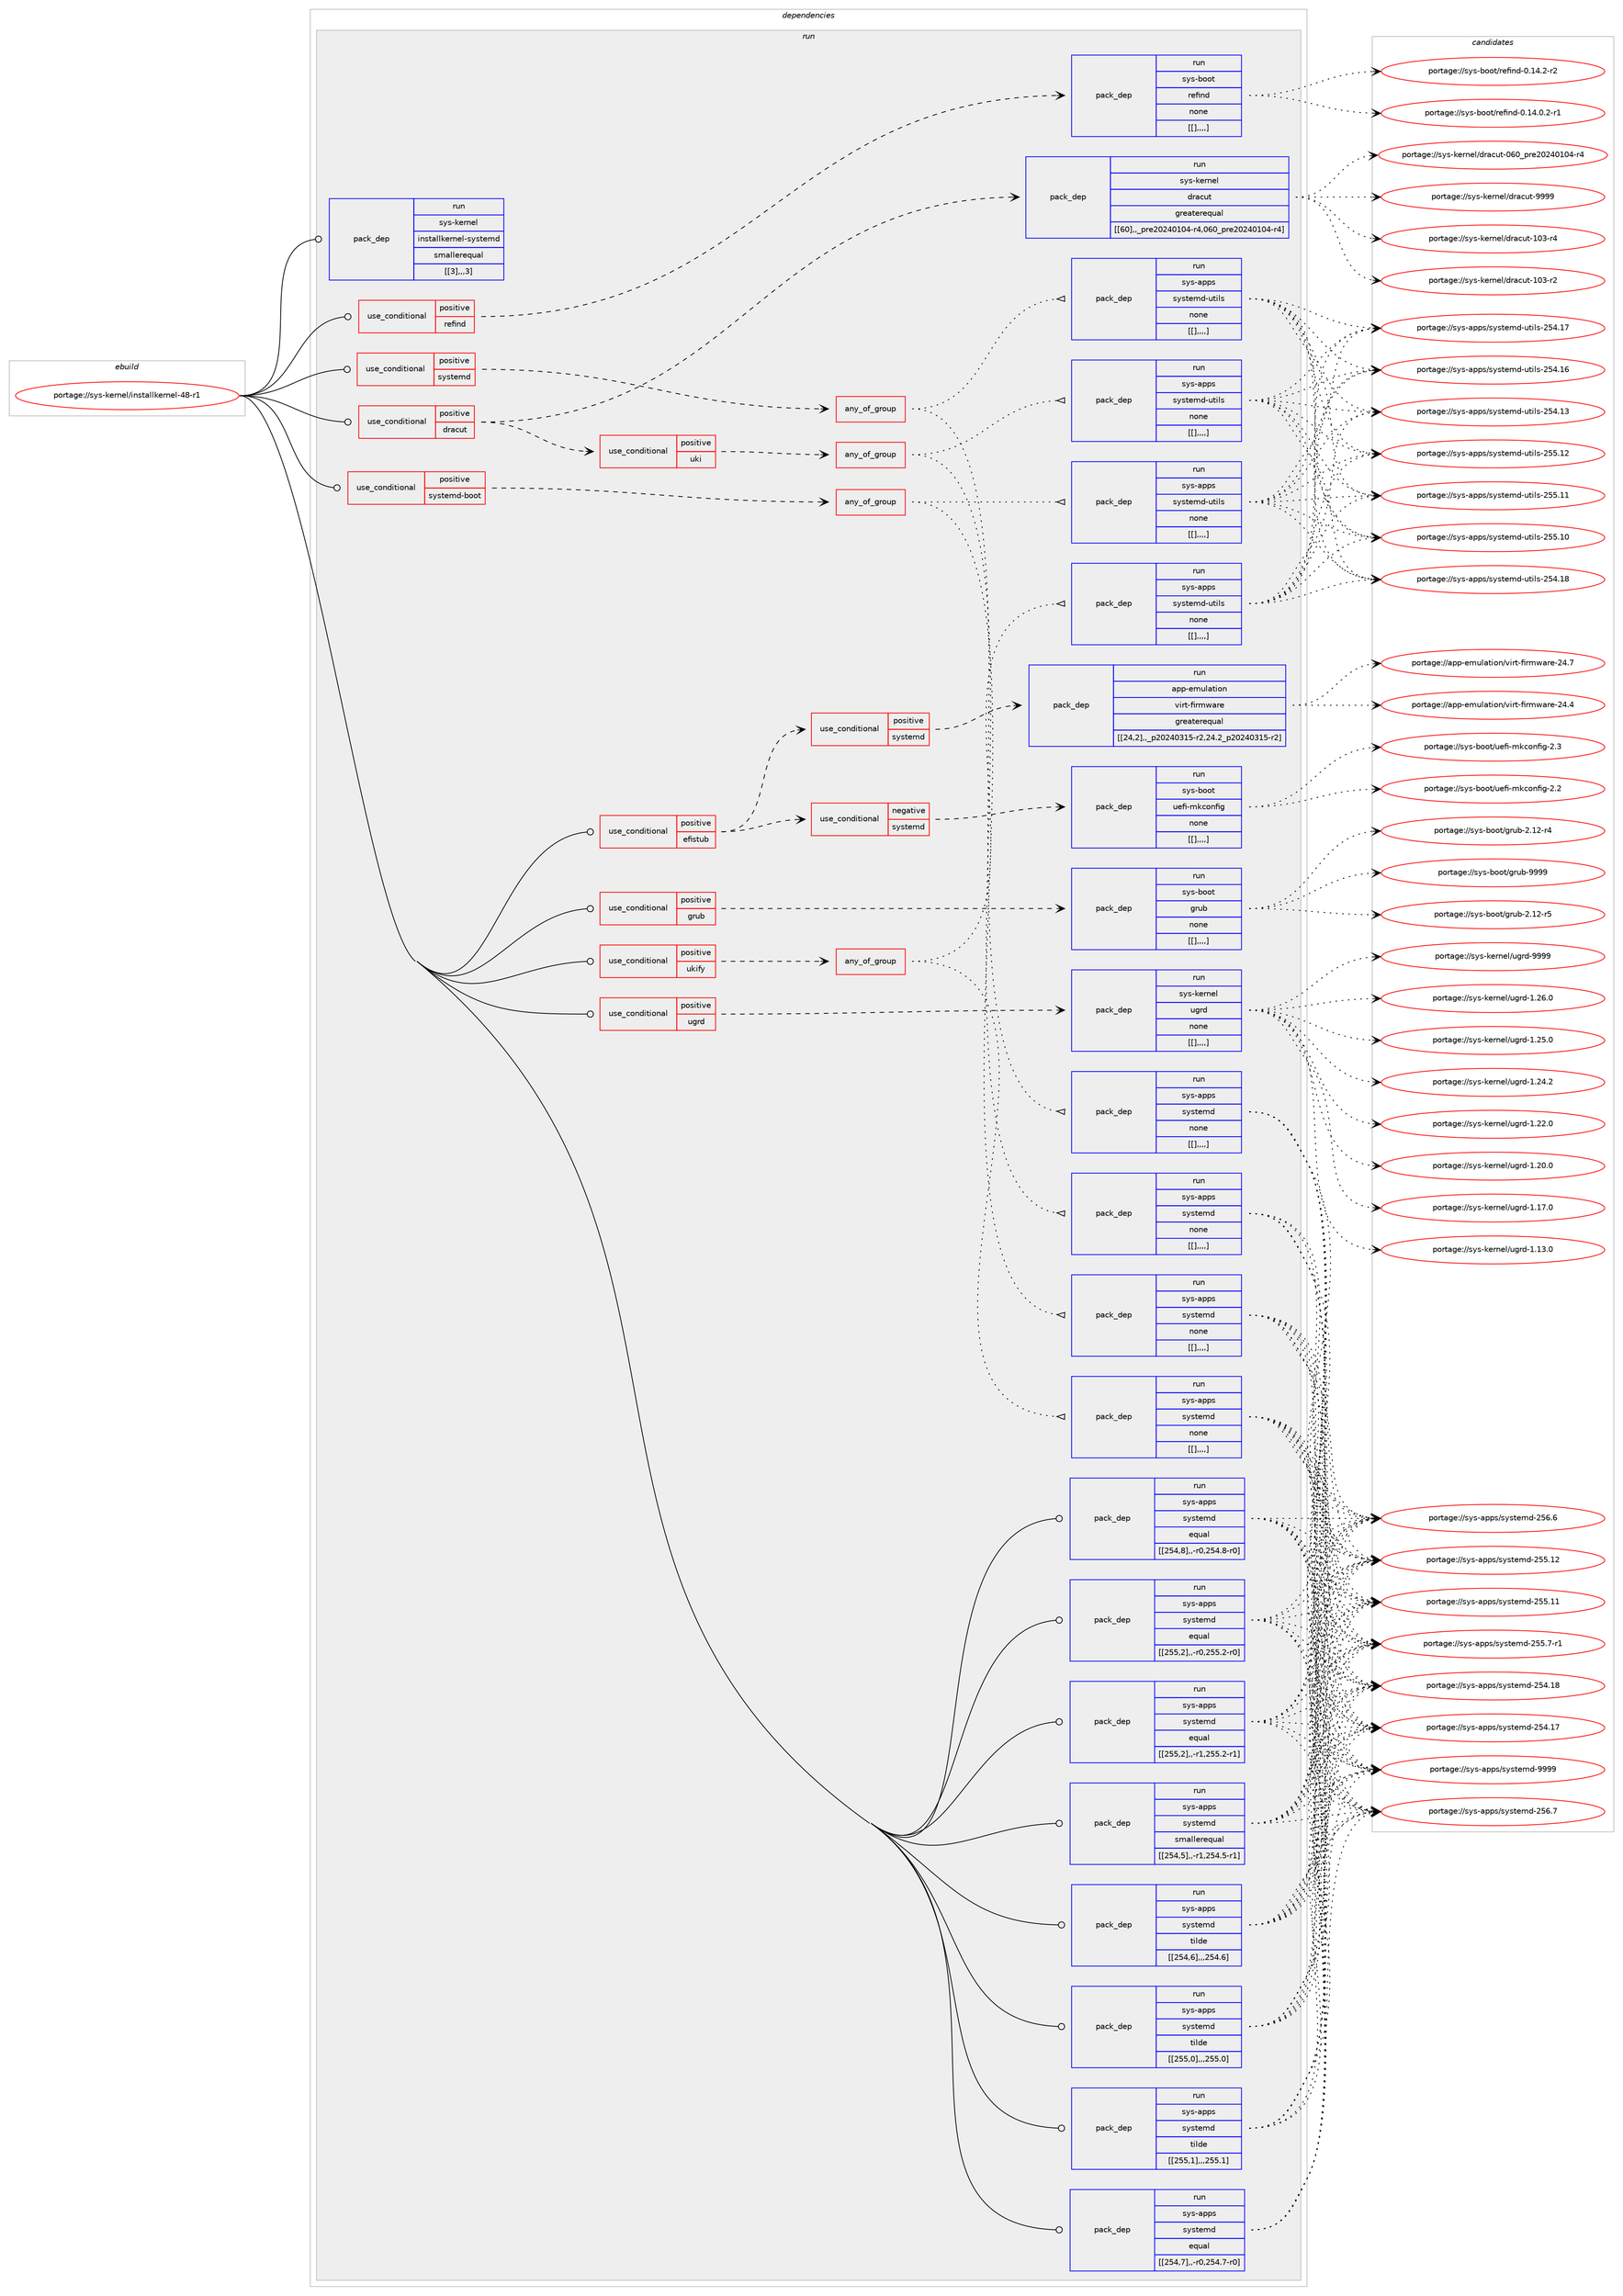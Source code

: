 digraph prolog {

# *************
# Graph options
# *************

newrank=true;
concentrate=true;
compound=true;
graph [rankdir=LR,fontname=Helvetica,fontsize=10,ranksep=1.5];#, ranksep=2.5, nodesep=0.2];
edge  [arrowhead=vee];
node  [fontname=Helvetica,fontsize=10];

# **********
# The ebuild
# **********

subgraph cluster_leftcol {
color=gray;
label=<<i>ebuild</i>>;
id [label="portage://sys-kernel/installkernel-48-r1", color=red, width=4, href="../sys-kernel/installkernel-48-r1.svg"];
}

# ****************
# The dependencies
# ****************

subgraph cluster_midcol {
color=gray;
label=<<i>dependencies</i>>;
subgraph cluster_compile {
fillcolor="#eeeeee";
style=filled;
label=<<i>compile</i>>;
}
subgraph cluster_compileandrun {
fillcolor="#eeeeee";
style=filled;
label=<<i>compile and run</i>>;
}
subgraph cluster_run {
fillcolor="#eeeeee";
style=filled;
label=<<i>run</i>>;
subgraph cond123867 {
dependency462927 [label=<<TABLE BORDER="0" CELLBORDER="1" CELLSPACING="0" CELLPADDING="4"><TR><TD ROWSPAN="3" CELLPADDING="10">use_conditional</TD></TR><TR><TD>positive</TD></TR><TR><TD>dracut</TD></TR></TABLE>>, shape=none, color=red];
subgraph pack335811 {
dependency462931 [label=<<TABLE BORDER="0" CELLBORDER="1" CELLSPACING="0" CELLPADDING="4" WIDTH="220"><TR><TD ROWSPAN="6" CELLPADDING="30">pack_dep</TD></TR><TR><TD WIDTH="110">run</TD></TR><TR><TD>sys-kernel</TD></TR><TR><TD>dracut</TD></TR><TR><TD>greaterequal</TD></TR><TR><TD>[[60],,_pre20240104-r4,060_pre20240104-r4]</TD></TR></TABLE>>, shape=none, color=blue];
}
dependency462927:e -> dependency462931:w [weight=20,style="dashed",arrowhead="vee"];
subgraph cond123869 {
dependency462944 [label=<<TABLE BORDER="0" CELLBORDER="1" CELLSPACING="0" CELLPADDING="4"><TR><TD ROWSPAN="3" CELLPADDING="10">use_conditional</TD></TR><TR><TD>positive</TD></TR><TR><TD>uki</TD></TR></TABLE>>, shape=none, color=red];
subgraph any3050 {
dependency463003 [label=<<TABLE BORDER="0" CELLBORDER="1" CELLSPACING="0" CELLPADDING="4"><TR><TD CELLPADDING="10">any_of_group</TD></TR></TABLE>>, shape=none, color=red];subgraph pack335873 {
dependency463056 [label=<<TABLE BORDER="0" CELLBORDER="1" CELLSPACING="0" CELLPADDING="4" WIDTH="220"><TR><TD ROWSPAN="6" CELLPADDING="30">pack_dep</TD></TR><TR><TD WIDTH="110">run</TD></TR><TR><TD>sys-apps</TD></TR><TR><TD>systemd</TD></TR><TR><TD>none</TD></TR><TR><TD>[[],,,,]</TD></TR></TABLE>>, shape=none, color=blue];
}
dependency463003:e -> dependency463056:w [weight=20,style="dotted",arrowhead="oinv"];
subgraph pack335932 {
dependency463104 [label=<<TABLE BORDER="0" CELLBORDER="1" CELLSPACING="0" CELLPADDING="4" WIDTH="220"><TR><TD ROWSPAN="6" CELLPADDING="30">pack_dep</TD></TR><TR><TD WIDTH="110">run</TD></TR><TR><TD>sys-apps</TD></TR><TR><TD>systemd-utils</TD></TR><TR><TD>none</TD></TR><TR><TD>[[],,,,]</TD></TR></TABLE>>, shape=none, color=blue];
}
dependency463003:e -> dependency463104:w [weight=20,style="dotted",arrowhead="oinv"];
}
dependency462944:e -> dependency463003:w [weight=20,style="dashed",arrowhead="vee"];
}
dependency462927:e -> dependency462944:w [weight=20,style="dashed",arrowhead="vee"];
}
id:e -> dependency462927:w [weight=20,style="solid",arrowhead="odot"];
subgraph cond123902 {
dependency463108 [label=<<TABLE BORDER="0" CELLBORDER="1" CELLSPACING="0" CELLPADDING="4"><TR><TD ROWSPAN="3" CELLPADDING="10">use_conditional</TD></TR><TR><TD>positive</TD></TR><TR><TD>efistub</TD></TR></TABLE>>, shape=none, color=red];
subgraph cond123903 {
dependency463109 [label=<<TABLE BORDER="0" CELLBORDER="1" CELLSPACING="0" CELLPADDING="4"><TR><TD ROWSPAN="3" CELLPADDING="10">use_conditional</TD></TR><TR><TD>positive</TD></TR><TR><TD>systemd</TD></TR></TABLE>>, shape=none, color=red];
subgraph pack335950 {
dependency463113 [label=<<TABLE BORDER="0" CELLBORDER="1" CELLSPACING="0" CELLPADDING="4" WIDTH="220"><TR><TD ROWSPAN="6" CELLPADDING="30">pack_dep</TD></TR><TR><TD WIDTH="110">run</TD></TR><TR><TD>app-emulation</TD></TR><TR><TD>virt-firmware</TD></TR><TR><TD>greaterequal</TD></TR><TR><TD>[[24,2],,_p20240315-r2,24.2_p20240315-r2]</TD></TR></TABLE>>, shape=none, color=blue];
}
dependency463109:e -> dependency463113:w [weight=20,style="dashed",arrowhead="vee"];
}
dependency463108:e -> dependency463109:w [weight=20,style="dashed",arrowhead="vee"];
subgraph cond123904 {
dependency463118 [label=<<TABLE BORDER="0" CELLBORDER="1" CELLSPACING="0" CELLPADDING="4"><TR><TD ROWSPAN="3" CELLPADDING="10">use_conditional</TD></TR><TR><TD>negative</TD></TR><TR><TD>systemd</TD></TR></TABLE>>, shape=none, color=red];
subgraph pack335983 {
dependency463197 [label=<<TABLE BORDER="0" CELLBORDER="1" CELLSPACING="0" CELLPADDING="4" WIDTH="220"><TR><TD ROWSPAN="6" CELLPADDING="30">pack_dep</TD></TR><TR><TD WIDTH="110">run</TD></TR><TR><TD>sys-boot</TD></TR><TR><TD>uefi-mkconfig</TD></TR><TR><TD>none</TD></TR><TR><TD>[[],,,,]</TD></TR></TABLE>>, shape=none, color=blue];
}
dependency463118:e -> dependency463197:w [weight=20,style="dashed",arrowhead="vee"];
}
dependency463108:e -> dependency463118:w [weight=20,style="dashed",arrowhead="vee"];
}
id:e -> dependency463108:w [weight=20,style="solid",arrowhead="odot"];
subgraph cond123915 {
dependency463200 [label=<<TABLE BORDER="0" CELLBORDER="1" CELLSPACING="0" CELLPADDING="4"><TR><TD ROWSPAN="3" CELLPADDING="10">use_conditional</TD></TR><TR><TD>positive</TD></TR><TR><TD>grub</TD></TR></TABLE>>, shape=none, color=red];
subgraph pack336030 {
dependency463221 [label=<<TABLE BORDER="0" CELLBORDER="1" CELLSPACING="0" CELLPADDING="4" WIDTH="220"><TR><TD ROWSPAN="6" CELLPADDING="30">pack_dep</TD></TR><TR><TD WIDTH="110">run</TD></TR><TR><TD>sys-boot</TD></TR><TR><TD>grub</TD></TR><TR><TD>none</TD></TR><TR><TD>[[],,,,]</TD></TR></TABLE>>, shape=none, color=blue];
}
dependency463200:e -> dependency463221:w [weight=20,style="dashed",arrowhead="vee"];
}
id:e -> dependency463200:w [weight=20,style="solid",arrowhead="odot"];
subgraph cond123923 {
dependency463231 [label=<<TABLE BORDER="0" CELLBORDER="1" CELLSPACING="0" CELLPADDING="4"><TR><TD ROWSPAN="3" CELLPADDING="10">use_conditional</TD></TR><TR><TD>positive</TD></TR><TR><TD>refind</TD></TR></TABLE>>, shape=none, color=red];
subgraph pack336047 {
dependency463241 [label=<<TABLE BORDER="0" CELLBORDER="1" CELLSPACING="0" CELLPADDING="4" WIDTH="220"><TR><TD ROWSPAN="6" CELLPADDING="30">pack_dep</TD></TR><TR><TD WIDTH="110">run</TD></TR><TR><TD>sys-boot</TD></TR><TR><TD>refind</TD></TR><TR><TD>none</TD></TR><TR><TD>[[],,,,]</TD></TR></TABLE>>, shape=none, color=blue];
}
dependency463231:e -> dependency463241:w [weight=20,style="dashed",arrowhead="vee"];
}
id:e -> dependency463231:w [weight=20,style="solid",arrowhead="odot"];
subgraph cond123929 {
dependency463245 [label=<<TABLE BORDER="0" CELLBORDER="1" CELLSPACING="0" CELLPADDING="4"><TR><TD ROWSPAN="3" CELLPADDING="10">use_conditional</TD></TR><TR><TD>positive</TD></TR><TR><TD>systemd</TD></TR></TABLE>>, shape=none, color=red];
subgraph any3052 {
dependency463255 [label=<<TABLE BORDER="0" CELLBORDER="1" CELLSPACING="0" CELLPADDING="4"><TR><TD CELLPADDING="10">any_of_group</TD></TR></TABLE>>, shape=none, color=red];subgraph pack336069 {
dependency463264 [label=<<TABLE BORDER="0" CELLBORDER="1" CELLSPACING="0" CELLPADDING="4" WIDTH="220"><TR><TD ROWSPAN="6" CELLPADDING="30">pack_dep</TD></TR><TR><TD WIDTH="110">run</TD></TR><TR><TD>sys-apps</TD></TR><TR><TD>systemd</TD></TR><TR><TD>none</TD></TR><TR><TD>[[],,,,]</TD></TR></TABLE>>, shape=none, color=blue];
}
dependency463255:e -> dependency463264:w [weight=20,style="dotted",arrowhead="oinv"];
subgraph pack336084 {
dependency463307 [label=<<TABLE BORDER="0" CELLBORDER="1" CELLSPACING="0" CELLPADDING="4" WIDTH="220"><TR><TD ROWSPAN="6" CELLPADDING="30">pack_dep</TD></TR><TR><TD WIDTH="110">run</TD></TR><TR><TD>sys-apps</TD></TR><TR><TD>systemd-utils</TD></TR><TR><TD>none</TD></TR><TR><TD>[[],,,,]</TD></TR></TABLE>>, shape=none, color=blue];
}
dependency463255:e -> dependency463307:w [weight=20,style="dotted",arrowhead="oinv"];
}
dependency463245:e -> dependency463255:w [weight=20,style="dashed",arrowhead="vee"];
}
id:e -> dependency463245:w [weight=20,style="solid",arrowhead="odot"];
subgraph cond123939 {
dependency463342 [label=<<TABLE BORDER="0" CELLBORDER="1" CELLSPACING="0" CELLPADDING="4"><TR><TD ROWSPAN="3" CELLPADDING="10">use_conditional</TD></TR><TR><TD>positive</TD></TR><TR><TD>systemd-boot</TD></TR></TABLE>>, shape=none, color=red];
subgraph any3053 {
dependency463392 [label=<<TABLE BORDER="0" CELLBORDER="1" CELLSPACING="0" CELLPADDING="4"><TR><TD CELLPADDING="10">any_of_group</TD></TR></TABLE>>, shape=none, color=red];subgraph pack336188 {
dependency463406 [label=<<TABLE BORDER="0" CELLBORDER="1" CELLSPACING="0" CELLPADDING="4" WIDTH="220"><TR><TD ROWSPAN="6" CELLPADDING="30">pack_dep</TD></TR><TR><TD WIDTH="110">run</TD></TR><TR><TD>sys-apps</TD></TR><TR><TD>systemd</TD></TR><TR><TD>none</TD></TR><TR><TD>[[],,,,]</TD></TR></TABLE>>, shape=none, color=blue];
}
dependency463392:e -> dependency463406:w [weight=20,style="dotted",arrowhead="oinv"];
subgraph pack336196 {
dependency463425 [label=<<TABLE BORDER="0" CELLBORDER="1" CELLSPACING="0" CELLPADDING="4" WIDTH="220"><TR><TD ROWSPAN="6" CELLPADDING="30">pack_dep</TD></TR><TR><TD WIDTH="110">run</TD></TR><TR><TD>sys-apps</TD></TR><TR><TD>systemd-utils</TD></TR><TR><TD>none</TD></TR><TR><TD>[[],,,,]</TD></TR></TABLE>>, shape=none, color=blue];
}
dependency463392:e -> dependency463425:w [weight=20,style="dotted",arrowhead="oinv"];
}
dependency463342:e -> dependency463392:w [weight=20,style="dashed",arrowhead="vee"];
}
id:e -> dependency463342:w [weight=20,style="solid",arrowhead="odot"];
subgraph cond123947 {
dependency463431 [label=<<TABLE BORDER="0" CELLBORDER="1" CELLSPACING="0" CELLPADDING="4"><TR><TD ROWSPAN="3" CELLPADDING="10">use_conditional</TD></TR><TR><TD>positive</TD></TR><TR><TD>ugrd</TD></TR></TABLE>>, shape=none, color=red];
subgraph pack336217 {
dependency463436 [label=<<TABLE BORDER="0" CELLBORDER="1" CELLSPACING="0" CELLPADDING="4" WIDTH="220"><TR><TD ROWSPAN="6" CELLPADDING="30">pack_dep</TD></TR><TR><TD WIDTH="110">run</TD></TR><TR><TD>sys-kernel</TD></TR><TR><TD>ugrd</TD></TR><TR><TD>none</TD></TR><TR><TD>[[],,,,]</TD></TR></TABLE>>, shape=none, color=blue];
}
dependency463431:e -> dependency463436:w [weight=20,style="dashed",arrowhead="vee"];
}
id:e -> dependency463431:w [weight=20,style="solid",arrowhead="odot"];
subgraph cond123949 {
dependency463443 [label=<<TABLE BORDER="0" CELLBORDER="1" CELLSPACING="0" CELLPADDING="4"><TR><TD ROWSPAN="3" CELLPADDING="10">use_conditional</TD></TR><TR><TD>positive</TD></TR><TR><TD>ukify</TD></TR></TABLE>>, shape=none, color=red];
subgraph any3054 {
dependency463448 [label=<<TABLE BORDER="0" CELLBORDER="1" CELLSPACING="0" CELLPADDING="4"><TR><TD CELLPADDING="10">any_of_group</TD></TR></TABLE>>, shape=none, color=red];subgraph pack336231 {
dependency463457 [label=<<TABLE BORDER="0" CELLBORDER="1" CELLSPACING="0" CELLPADDING="4" WIDTH="220"><TR><TD ROWSPAN="6" CELLPADDING="30">pack_dep</TD></TR><TR><TD WIDTH="110">run</TD></TR><TR><TD>sys-apps</TD></TR><TR><TD>systemd</TD></TR><TR><TD>none</TD></TR><TR><TD>[[],,,,]</TD></TR></TABLE>>, shape=none, color=blue];
}
dependency463448:e -> dependency463457:w [weight=20,style="dotted",arrowhead="oinv"];
subgraph pack336239 {
dependency463459 [label=<<TABLE BORDER="0" CELLBORDER="1" CELLSPACING="0" CELLPADDING="4" WIDTH="220"><TR><TD ROWSPAN="6" CELLPADDING="30">pack_dep</TD></TR><TR><TD WIDTH="110">run</TD></TR><TR><TD>sys-apps</TD></TR><TR><TD>systemd-utils</TD></TR><TR><TD>none</TD></TR><TR><TD>[[],,,,]</TD></TR></TABLE>>, shape=none, color=blue];
}
dependency463448:e -> dependency463459:w [weight=20,style="dotted",arrowhead="oinv"];
}
dependency463443:e -> dependency463448:w [weight=20,style="dashed",arrowhead="vee"];
}
id:e -> dependency463443:w [weight=20,style="solid",arrowhead="odot"];
subgraph pack336242 {
dependency463470 [label=<<TABLE BORDER="0" CELLBORDER="1" CELLSPACING="0" CELLPADDING="4" WIDTH="220"><TR><TD ROWSPAN="6" CELLPADDING="30">pack_dep</TD></TR><TR><TD WIDTH="110">run</TD></TR><TR><TD>sys-apps</TD></TR><TR><TD>systemd</TD></TR><TR><TD>equal</TD></TR><TR><TD>[[254,7],,-r0,254.7-r0]</TD></TR></TABLE>>, shape=none, color=blue];
}
id:e -> dependency463470:w [weight=20,style="solid",arrowhead="odot"];
subgraph pack336250 {
dependency463477 [label=<<TABLE BORDER="0" CELLBORDER="1" CELLSPACING="0" CELLPADDING="4" WIDTH="220"><TR><TD ROWSPAN="6" CELLPADDING="30">pack_dep</TD></TR><TR><TD WIDTH="110">run</TD></TR><TR><TD>sys-apps</TD></TR><TR><TD>systemd</TD></TR><TR><TD>equal</TD></TR><TR><TD>[[254,8],,-r0,254.8-r0]</TD></TR></TABLE>>, shape=none, color=blue];
}
id:e -> dependency463477:w [weight=20,style="solid",arrowhead="odot"];
subgraph pack336259 {
dependency463487 [label=<<TABLE BORDER="0" CELLBORDER="1" CELLSPACING="0" CELLPADDING="4" WIDTH="220"><TR><TD ROWSPAN="6" CELLPADDING="30">pack_dep</TD></TR><TR><TD WIDTH="110">run</TD></TR><TR><TD>sys-apps</TD></TR><TR><TD>systemd</TD></TR><TR><TD>equal</TD></TR><TR><TD>[[255,2],,-r0,255.2-r0]</TD></TR></TABLE>>, shape=none, color=blue];
}
id:e -> dependency463487:w [weight=20,style="solid",arrowhead="odot"];
subgraph pack336271 {
dependency463500 [label=<<TABLE BORDER="0" CELLBORDER="1" CELLSPACING="0" CELLPADDING="4" WIDTH="220"><TR><TD ROWSPAN="6" CELLPADDING="30">pack_dep</TD></TR><TR><TD WIDTH="110">run</TD></TR><TR><TD>sys-apps</TD></TR><TR><TD>systemd</TD></TR><TR><TD>equal</TD></TR><TR><TD>[[255,2],,-r1,255.2-r1]</TD></TR></TABLE>>, shape=none, color=blue];
}
id:e -> dependency463500:w [weight=20,style="solid",arrowhead="odot"];
subgraph pack336278 {
dependency463510 [label=<<TABLE BORDER="0" CELLBORDER="1" CELLSPACING="0" CELLPADDING="4" WIDTH="220"><TR><TD ROWSPAN="6" CELLPADDING="30">pack_dep</TD></TR><TR><TD WIDTH="110">run</TD></TR><TR><TD>sys-apps</TD></TR><TR><TD>systemd</TD></TR><TR><TD>smallerequal</TD></TR><TR><TD>[[254,5],,-r1,254.5-r1]</TD></TR></TABLE>>, shape=none, color=blue];
}
id:e -> dependency463510:w [weight=20,style="solid",arrowhead="odot"];
subgraph pack336290 {
dependency463521 [label=<<TABLE BORDER="0" CELLBORDER="1" CELLSPACING="0" CELLPADDING="4" WIDTH="220"><TR><TD ROWSPAN="6" CELLPADDING="30">pack_dep</TD></TR><TR><TD WIDTH="110">run</TD></TR><TR><TD>sys-apps</TD></TR><TR><TD>systemd</TD></TR><TR><TD>tilde</TD></TR><TR><TD>[[254,6],,,254.6]</TD></TR></TABLE>>, shape=none, color=blue];
}
id:e -> dependency463521:w [weight=20,style="solid",arrowhead="odot"];
subgraph pack336313 {
dependency463542 [label=<<TABLE BORDER="0" CELLBORDER="1" CELLSPACING="0" CELLPADDING="4" WIDTH="220"><TR><TD ROWSPAN="6" CELLPADDING="30">pack_dep</TD></TR><TR><TD WIDTH="110">run</TD></TR><TR><TD>sys-apps</TD></TR><TR><TD>systemd</TD></TR><TR><TD>tilde</TD></TR><TR><TD>[[255,0],,,255.0]</TD></TR></TABLE>>, shape=none, color=blue];
}
id:e -> dependency463542:w [weight=20,style="solid",arrowhead="odot"];
subgraph pack336320 {
dependency463549 [label=<<TABLE BORDER="0" CELLBORDER="1" CELLSPACING="0" CELLPADDING="4" WIDTH="220"><TR><TD ROWSPAN="6" CELLPADDING="30">pack_dep</TD></TR><TR><TD WIDTH="110">run</TD></TR><TR><TD>sys-apps</TD></TR><TR><TD>systemd</TD></TR><TR><TD>tilde</TD></TR><TR><TD>[[255,1],,,255.1]</TD></TR></TABLE>>, shape=none, color=blue];
}
id:e -> dependency463549:w [weight=20,style="solid",arrowhead="odot"];
subgraph pack336325 {
dependency463554 [label=<<TABLE BORDER="0" CELLBORDER="1" CELLSPACING="0" CELLPADDING="4" WIDTH="220"><TR><TD ROWSPAN="6" CELLPADDING="30">pack_dep</TD></TR><TR><TD WIDTH="110">run</TD></TR><TR><TD>sys-kernel</TD></TR><TR><TD>installkernel-systemd</TD></TR><TR><TD>smallerequal</TD></TR><TR><TD>[[3],,,3]</TD></TR></TABLE>>, shape=none, color=blue];
}
id:e -> dependency463554:w [weight=20,style="solid",arrowhead="odot"];
}
}

# **************
# The candidates
# **************

subgraph cluster_choices {
rank=same;
color=gray;
label=<<i>candidates</i>>;

subgraph choice336036 {
color=black;
nodesep=1;
choice115121115451071011141101011084710011497991171164557575757 [label="portage://sys-kernel/dracut-9999", color=red, width=4,href="../sys-kernel/dracut-9999.svg"];
choice11512111545107101114110101108471001149799117116454948514511452 [label="portage://sys-kernel/dracut-103-r4", color=red, width=4,href="../sys-kernel/dracut-103-r4.svg"];
choice11512111545107101114110101108471001149799117116454948514511450 [label="portage://sys-kernel/dracut-103-r2", color=red, width=4,href="../sys-kernel/dracut-103-r2.svg"];
choice11512111545107101114110101108471001149799117116454854489511211410150485052484948524511452 [label="portage://sys-kernel/dracut-060_pre20240104-r4", color=red, width=4,href="../sys-kernel/dracut-060_pre20240104-r4.svg"];
dependency462931:e -> choice115121115451071011141101011084710011497991171164557575757:w [style=dotted,weight="100"];
dependency462931:e -> choice11512111545107101114110101108471001149799117116454948514511452:w [style=dotted,weight="100"];
dependency462931:e -> choice11512111545107101114110101108471001149799117116454948514511450:w [style=dotted,weight="100"];
dependency462931:e -> choice11512111545107101114110101108471001149799117116454854489511211410150485052484948524511452:w [style=dotted,weight="100"];
}
subgraph choice336046 {
color=black;
nodesep=1;
choice1151211154597112112115471151211151161011091004557575757 [label="portage://sys-apps/systemd-9999", color=red, width=4,href="../sys-apps/systemd-9999.svg"];
choice115121115459711211211547115121115116101109100455053544655 [label="portage://sys-apps/systemd-256.7", color=red, width=4,href="../sys-apps/systemd-256.7.svg"];
choice115121115459711211211547115121115116101109100455053544654 [label="portage://sys-apps/systemd-256.6", color=red, width=4,href="../sys-apps/systemd-256.6.svg"];
choice11512111545971121121154711512111511610110910045505353464950 [label="portage://sys-apps/systemd-255.12", color=red, width=4,href="../sys-apps/systemd-255.12.svg"];
choice11512111545971121121154711512111511610110910045505353464949 [label="portage://sys-apps/systemd-255.11", color=red, width=4,href="../sys-apps/systemd-255.11.svg"];
choice1151211154597112112115471151211151161011091004550535346554511449 [label="portage://sys-apps/systemd-255.7-r1", color=red, width=4,href="../sys-apps/systemd-255.7-r1.svg"];
choice11512111545971121121154711512111511610110910045505352464956 [label="portage://sys-apps/systemd-254.18", color=red, width=4,href="../sys-apps/systemd-254.18.svg"];
choice11512111545971121121154711512111511610110910045505352464955 [label="portage://sys-apps/systemd-254.17", color=red, width=4,href="../sys-apps/systemd-254.17.svg"];
dependency463056:e -> choice1151211154597112112115471151211151161011091004557575757:w [style=dotted,weight="100"];
dependency463056:e -> choice115121115459711211211547115121115116101109100455053544655:w [style=dotted,weight="100"];
dependency463056:e -> choice115121115459711211211547115121115116101109100455053544654:w [style=dotted,weight="100"];
dependency463056:e -> choice11512111545971121121154711512111511610110910045505353464950:w [style=dotted,weight="100"];
dependency463056:e -> choice11512111545971121121154711512111511610110910045505353464949:w [style=dotted,weight="100"];
dependency463056:e -> choice1151211154597112112115471151211151161011091004550535346554511449:w [style=dotted,weight="100"];
dependency463056:e -> choice11512111545971121121154711512111511610110910045505352464956:w [style=dotted,weight="100"];
dependency463056:e -> choice11512111545971121121154711512111511610110910045505352464955:w [style=dotted,weight="100"];
}
subgraph choice336063 {
color=black;
nodesep=1;
choice1151211154597112112115471151211151161011091004511711610510811545505353464950 [label="portage://sys-apps/systemd-utils-255.12", color=red, width=4,href="../sys-apps/systemd-utils-255.12.svg"];
choice1151211154597112112115471151211151161011091004511711610510811545505353464949 [label="portage://sys-apps/systemd-utils-255.11", color=red, width=4,href="../sys-apps/systemd-utils-255.11.svg"];
choice1151211154597112112115471151211151161011091004511711610510811545505353464948 [label="portage://sys-apps/systemd-utils-255.10", color=red, width=4,href="../sys-apps/systemd-utils-255.10.svg"];
choice1151211154597112112115471151211151161011091004511711610510811545505352464956 [label="portage://sys-apps/systemd-utils-254.18", color=red, width=4,href="../sys-apps/systemd-utils-254.18.svg"];
choice1151211154597112112115471151211151161011091004511711610510811545505352464955 [label="portage://sys-apps/systemd-utils-254.17", color=red, width=4,href="../sys-apps/systemd-utils-254.17.svg"];
choice1151211154597112112115471151211151161011091004511711610510811545505352464954 [label="portage://sys-apps/systemd-utils-254.16", color=red, width=4,href="../sys-apps/systemd-utils-254.16.svg"];
choice1151211154597112112115471151211151161011091004511711610510811545505352464951 [label="portage://sys-apps/systemd-utils-254.13", color=red, width=4,href="../sys-apps/systemd-utils-254.13.svg"];
dependency463104:e -> choice1151211154597112112115471151211151161011091004511711610510811545505353464950:w [style=dotted,weight="100"];
dependency463104:e -> choice1151211154597112112115471151211151161011091004511711610510811545505353464949:w [style=dotted,weight="100"];
dependency463104:e -> choice1151211154597112112115471151211151161011091004511711610510811545505353464948:w [style=dotted,weight="100"];
dependency463104:e -> choice1151211154597112112115471151211151161011091004511711610510811545505352464956:w [style=dotted,weight="100"];
dependency463104:e -> choice1151211154597112112115471151211151161011091004511711610510811545505352464955:w [style=dotted,weight="100"];
dependency463104:e -> choice1151211154597112112115471151211151161011091004511711610510811545505352464954:w [style=dotted,weight="100"];
dependency463104:e -> choice1151211154597112112115471151211151161011091004511711610510811545505352464951:w [style=dotted,weight="100"];
}
subgraph choice336079 {
color=black;
nodesep=1;
choice9711211245101109117108971161051111104711810511411645102105114109119971141014550524655 [label="portage://app-emulation/virt-firmware-24.7", color=red, width=4,href="../app-emulation/virt-firmware-24.7.svg"];
choice9711211245101109117108971161051111104711810511411645102105114109119971141014550524652 [label="portage://app-emulation/virt-firmware-24.4", color=red, width=4,href="../app-emulation/virt-firmware-24.4.svg"];
dependency463113:e -> choice9711211245101109117108971161051111104711810511411645102105114109119971141014550524655:w [style=dotted,weight="100"];
dependency463113:e -> choice9711211245101109117108971161051111104711810511411645102105114109119971141014550524652:w [style=dotted,weight="100"];
}
subgraph choice336091 {
color=black;
nodesep=1;
choice115121115459811111111647117101102105451091079911111010210510345504651 [label="portage://sys-boot/uefi-mkconfig-2.3", color=red, width=4,href="../sys-boot/uefi-mkconfig-2.3.svg"];
choice115121115459811111111647117101102105451091079911111010210510345504650 [label="portage://sys-boot/uefi-mkconfig-2.2", color=red, width=4,href="../sys-boot/uefi-mkconfig-2.2.svg"];
dependency463197:e -> choice115121115459811111111647117101102105451091079911111010210510345504651:w [style=dotted,weight="100"];
dependency463197:e -> choice115121115459811111111647117101102105451091079911111010210510345504650:w [style=dotted,weight="100"];
}
subgraph choice336095 {
color=black;
nodesep=1;
choice115121115459811111111647103114117984557575757 [label="portage://sys-boot/grub-9999", color=red, width=4,href="../sys-boot/grub-9999.svg"];
choice1151211154598111111116471031141179845504649504511453 [label="portage://sys-boot/grub-2.12-r5", color=red, width=4,href="../sys-boot/grub-2.12-r5.svg"];
choice1151211154598111111116471031141179845504649504511452 [label="portage://sys-boot/grub-2.12-r4", color=red, width=4,href="../sys-boot/grub-2.12-r4.svg"];
dependency463221:e -> choice115121115459811111111647103114117984557575757:w [style=dotted,weight="100"];
dependency463221:e -> choice1151211154598111111116471031141179845504649504511453:w [style=dotted,weight="100"];
dependency463221:e -> choice1151211154598111111116471031141179845504649504511452:w [style=dotted,weight="100"];
}
subgraph choice336130 {
color=black;
nodesep=1;
choice115121115459811111111647114101102105110100454846495246504511450 [label="portage://sys-boot/refind-0.14.2-r2", color=red, width=4,href="../sys-boot/refind-0.14.2-r2.svg"];
choice1151211154598111111116471141011021051101004548464952464846504511449 [label="portage://sys-boot/refind-0.14.0.2-r1", color=red, width=4,href="../sys-boot/refind-0.14.0.2-r1.svg"];
dependency463241:e -> choice115121115459811111111647114101102105110100454846495246504511450:w [style=dotted,weight="100"];
dependency463241:e -> choice1151211154598111111116471141011021051101004548464952464846504511449:w [style=dotted,weight="100"];
}
subgraph choice336140 {
color=black;
nodesep=1;
choice1151211154597112112115471151211151161011091004557575757 [label="portage://sys-apps/systemd-9999", color=red, width=4,href="../sys-apps/systemd-9999.svg"];
choice115121115459711211211547115121115116101109100455053544655 [label="portage://sys-apps/systemd-256.7", color=red, width=4,href="../sys-apps/systemd-256.7.svg"];
choice115121115459711211211547115121115116101109100455053544654 [label="portage://sys-apps/systemd-256.6", color=red, width=4,href="../sys-apps/systemd-256.6.svg"];
choice11512111545971121121154711512111511610110910045505353464950 [label="portage://sys-apps/systemd-255.12", color=red, width=4,href="../sys-apps/systemd-255.12.svg"];
choice11512111545971121121154711512111511610110910045505353464949 [label="portage://sys-apps/systemd-255.11", color=red, width=4,href="../sys-apps/systemd-255.11.svg"];
choice1151211154597112112115471151211151161011091004550535346554511449 [label="portage://sys-apps/systemd-255.7-r1", color=red, width=4,href="../sys-apps/systemd-255.7-r1.svg"];
choice11512111545971121121154711512111511610110910045505352464956 [label="portage://sys-apps/systemd-254.18", color=red, width=4,href="../sys-apps/systemd-254.18.svg"];
choice11512111545971121121154711512111511610110910045505352464955 [label="portage://sys-apps/systemd-254.17", color=red, width=4,href="../sys-apps/systemd-254.17.svg"];
dependency463264:e -> choice1151211154597112112115471151211151161011091004557575757:w [style=dotted,weight="100"];
dependency463264:e -> choice115121115459711211211547115121115116101109100455053544655:w [style=dotted,weight="100"];
dependency463264:e -> choice115121115459711211211547115121115116101109100455053544654:w [style=dotted,weight="100"];
dependency463264:e -> choice11512111545971121121154711512111511610110910045505353464950:w [style=dotted,weight="100"];
dependency463264:e -> choice11512111545971121121154711512111511610110910045505353464949:w [style=dotted,weight="100"];
dependency463264:e -> choice1151211154597112112115471151211151161011091004550535346554511449:w [style=dotted,weight="100"];
dependency463264:e -> choice11512111545971121121154711512111511610110910045505352464956:w [style=dotted,weight="100"];
dependency463264:e -> choice11512111545971121121154711512111511610110910045505352464955:w [style=dotted,weight="100"];
}
subgraph choice336165 {
color=black;
nodesep=1;
choice1151211154597112112115471151211151161011091004511711610510811545505353464950 [label="portage://sys-apps/systemd-utils-255.12", color=red, width=4,href="../sys-apps/systemd-utils-255.12.svg"];
choice1151211154597112112115471151211151161011091004511711610510811545505353464949 [label="portage://sys-apps/systemd-utils-255.11", color=red, width=4,href="../sys-apps/systemd-utils-255.11.svg"];
choice1151211154597112112115471151211151161011091004511711610510811545505353464948 [label="portage://sys-apps/systemd-utils-255.10", color=red, width=4,href="../sys-apps/systemd-utils-255.10.svg"];
choice1151211154597112112115471151211151161011091004511711610510811545505352464956 [label="portage://sys-apps/systemd-utils-254.18", color=red, width=4,href="../sys-apps/systemd-utils-254.18.svg"];
choice1151211154597112112115471151211151161011091004511711610510811545505352464955 [label="portage://sys-apps/systemd-utils-254.17", color=red, width=4,href="../sys-apps/systemd-utils-254.17.svg"];
choice1151211154597112112115471151211151161011091004511711610510811545505352464954 [label="portage://sys-apps/systemd-utils-254.16", color=red, width=4,href="../sys-apps/systemd-utils-254.16.svg"];
choice1151211154597112112115471151211151161011091004511711610510811545505352464951 [label="portage://sys-apps/systemd-utils-254.13", color=red, width=4,href="../sys-apps/systemd-utils-254.13.svg"];
dependency463307:e -> choice1151211154597112112115471151211151161011091004511711610510811545505353464950:w [style=dotted,weight="100"];
dependency463307:e -> choice1151211154597112112115471151211151161011091004511711610510811545505353464949:w [style=dotted,weight="100"];
dependency463307:e -> choice1151211154597112112115471151211151161011091004511711610510811545505353464948:w [style=dotted,weight="100"];
dependency463307:e -> choice1151211154597112112115471151211151161011091004511711610510811545505352464956:w [style=dotted,weight="100"];
dependency463307:e -> choice1151211154597112112115471151211151161011091004511711610510811545505352464955:w [style=dotted,weight="100"];
dependency463307:e -> choice1151211154597112112115471151211151161011091004511711610510811545505352464954:w [style=dotted,weight="100"];
dependency463307:e -> choice1151211154597112112115471151211151161011091004511711610510811545505352464951:w [style=dotted,weight="100"];
}
subgraph choice336176 {
color=black;
nodesep=1;
choice1151211154597112112115471151211151161011091004557575757 [label="portage://sys-apps/systemd-9999", color=red, width=4,href="../sys-apps/systemd-9999.svg"];
choice115121115459711211211547115121115116101109100455053544655 [label="portage://sys-apps/systemd-256.7", color=red, width=4,href="../sys-apps/systemd-256.7.svg"];
choice115121115459711211211547115121115116101109100455053544654 [label="portage://sys-apps/systemd-256.6", color=red, width=4,href="../sys-apps/systemd-256.6.svg"];
choice11512111545971121121154711512111511610110910045505353464950 [label="portage://sys-apps/systemd-255.12", color=red, width=4,href="../sys-apps/systemd-255.12.svg"];
choice11512111545971121121154711512111511610110910045505353464949 [label="portage://sys-apps/systemd-255.11", color=red, width=4,href="../sys-apps/systemd-255.11.svg"];
choice1151211154597112112115471151211151161011091004550535346554511449 [label="portage://sys-apps/systemd-255.7-r1", color=red, width=4,href="../sys-apps/systemd-255.7-r1.svg"];
choice11512111545971121121154711512111511610110910045505352464956 [label="portage://sys-apps/systemd-254.18", color=red, width=4,href="../sys-apps/systemd-254.18.svg"];
choice11512111545971121121154711512111511610110910045505352464955 [label="portage://sys-apps/systemd-254.17", color=red, width=4,href="../sys-apps/systemd-254.17.svg"];
dependency463406:e -> choice1151211154597112112115471151211151161011091004557575757:w [style=dotted,weight="100"];
dependency463406:e -> choice115121115459711211211547115121115116101109100455053544655:w [style=dotted,weight="100"];
dependency463406:e -> choice115121115459711211211547115121115116101109100455053544654:w [style=dotted,weight="100"];
dependency463406:e -> choice11512111545971121121154711512111511610110910045505353464950:w [style=dotted,weight="100"];
dependency463406:e -> choice11512111545971121121154711512111511610110910045505353464949:w [style=dotted,weight="100"];
dependency463406:e -> choice1151211154597112112115471151211151161011091004550535346554511449:w [style=dotted,weight="100"];
dependency463406:e -> choice11512111545971121121154711512111511610110910045505352464956:w [style=dotted,weight="100"];
dependency463406:e -> choice11512111545971121121154711512111511610110910045505352464955:w [style=dotted,weight="100"];
}
subgraph choice336200 {
color=black;
nodesep=1;
choice1151211154597112112115471151211151161011091004511711610510811545505353464950 [label="portage://sys-apps/systemd-utils-255.12", color=red, width=4,href="../sys-apps/systemd-utils-255.12.svg"];
choice1151211154597112112115471151211151161011091004511711610510811545505353464949 [label="portage://sys-apps/systemd-utils-255.11", color=red, width=4,href="../sys-apps/systemd-utils-255.11.svg"];
choice1151211154597112112115471151211151161011091004511711610510811545505353464948 [label="portage://sys-apps/systemd-utils-255.10", color=red, width=4,href="../sys-apps/systemd-utils-255.10.svg"];
choice1151211154597112112115471151211151161011091004511711610510811545505352464956 [label="portage://sys-apps/systemd-utils-254.18", color=red, width=4,href="../sys-apps/systemd-utils-254.18.svg"];
choice1151211154597112112115471151211151161011091004511711610510811545505352464955 [label="portage://sys-apps/systemd-utils-254.17", color=red, width=4,href="../sys-apps/systemd-utils-254.17.svg"];
choice1151211154597112112115471151211151161011091004511711610510811545505352464954 [label="portage://sys-apps/systemd-utils-254.16", color=red, width=4,href="../sys-apps/systemd-utils-254.16.svg"];
choice1151211154597112112115471151211151161011091004511711610510811545505352464951 [label="portage://sys-apps/systemd-utils-254.13", color=red, width=4,href="../sys-apps/systemd-utils-254.13.svg"];
dependency463425:e -> choice1151211154597112112115471151211151161011091004511711610510811545505353464950:w [style=dotted,weight="100"];
dependency463425:e -> choice1151211154597112112115471151211151161011091004511711610510811545505353464949:w [style=dotted,weight="100"];
dependency463425:e -> choice1151211154597112112115471151211151161011091004511711610510811545505353464948:w [style=dotted,weight="100"];
dependency463425:e -> choice1151211154597112112115471151211151161011091004511711610510811545505352464956:w [style=dotted,weight="100"];
dependency463425:e -> choice1151211154597112112115471151211151161011091004511711610510811545505352464955:w [style=dotted,weight="100"];
dependency463425:e -> choice1151211154597112112115471151211151161011091004511711610510811545505352464954:w [style=dotted,weight="100"];
dependency463425:e -> choice1151211154597112112115471151211151161011091004511711610510811545505352464951:w [style=dotted,weight="100"];
}
subgraph choice336212 {
color=black;
nodesep=1;
choice11512111545107101114110101108471171031141004557575757 [label="portage://sys-kernel/ugrd-9999", color=red, width=4,href="../sys-kernel/ugrd-9999.svg"];
choice115121115451071011141101011084711710311410045494650544648 [label="portage://sys-kernel/ugrd-1.26.0", color=red, width=4,href="../sys-kernel/ugrd-1.26.0.svg"];
choice115121115451071011141101011084711710311410045494650534648 [label="portage://sys-kernel/ugrd-1.25.0", color=red, width=4,href="../sys-kernel/ugrd-1.25.0.svg"];
choice115121115451071011141101011084711710311410045494650524650 [label="portage://sys-kernel/ugrd-1.24.2", color=red, width=4,href="../sys-kernel/ugrd-1.24.2.svg"];
choice115121115451071011141101011084711710311410045494650504648 [label="portage://sys-kernel/ugrd-1.22.0", color=red, width=4,href="../sys-kernel/ugrd-1.22.0.svg"];
choice115121115451071011141101011084711710311410045494650484648 [label="portage://sys-kernel/ugrd-1.20.0", color=red, width=4,href="../sys-kernel/ugrd-1.20.0.svg"];
choice115121115451071011141101011084711710311410045494649554648 [label="portage://sys-kernel/ugrd-1.17.0", color=red, width=4,href="../sys-kernel/ugrd-1.17.0.svg"];
choice115121115451071011141101011084711710311410045494649514648 [label="portage://sys-kernel/ugrd-1.13.0", color=red, width=4,href="../sys-kernel/ugrd-1.13.0.svg"];
dependency463436:e -> choice11512111545107101114110101108471171031141004557575757:w [style=dotted,weight="100"];
dependency463436:e -> choice115121115451071011141101011084711710311410045494650544648:w [style=dotted,weight="100"];
dependency463436:e -> choice115121115451071011141101011084711710311410045494650534648:w [style=dotted,weight="100"];
dependency463436:e -> choice115121115451071011141101011084711710311410045494650524650:w [style=dotted,weight="100"];
dependency463436:e -> choice115121115451071011141101011084711710311410045494650504648:w [style=dotted,weight="100"];
dependency463436:e -> choice115121115451071011141101011084711710311410045494650484648:w [style=dotted,weight="100"];
dependency463436:e -> choice115121115451071011141101011084711710311410045494649554648:w [style=dotted,weight="100"];
dependency463436:e -> choice115121115451071011141101011084711710311410045494649514648:w [style=dotted,weight="100"];
}
subgraph choice336240 {
color=black;
nodesep=1;
choice1151211154597112112115471151211151161011091004557575757 [label="portage://sys-apps/systemd-9999", color=red, width=4,href="../sys-apps/systemd-9999.svg"];
choice115121115459711211211547115121115116101109100455053544655 [label="portage://sys-apps/systemd-256.7", color=red, width=4,href="../sys-apps/systemd-256.7.svg"];
choice115121115459711211211547115121115116101109100455053544654 [label="portage://sys-apps/systemd-256.6", color=red, width=4,href="../sys-apps/systemd-256.6.svg"];
choice11512111545971121121154711512111511610110910045505353464950 [label="portage://sys-apps/systemd-255.12", color=red, width=4,href="../sys-apps/systemd-255.12.svg"];
choice11512111545971121121154711512111511610110910045505353464949 [label="portage://sys-apps/systemd-255.11", color=red, width=4,href="../sys-apps/systemd-255.11.svg"];
choice1151211154597112112115471151211151161011091004550535346554511449 [label="portage://sys-apps/systemd-255.7-r1", color=red, width=4,href="../sys-apps/systemd-255.7-r1.svg"];
choice11512111545971121121154711512111511610110910045505352464956 [label="portage://sys-apps/systemd-254.18", color=red, width=4,href="../sys-apps/systemd-254.18.svg"];
choice11512111545971121121154711512111511610110910045505352464955 [label="portage://sys-apps/systemd-254.17", color=red, width=4,href="../sys-apps/systemd-254.17.svg"];
dependency463457:e -> choice1151211154597112112115471151211151161011091004557575757:w [style=dotted,weight="100"];
dependency463457:e -> choice115121115459711211211547115121115116101109100455053544655:w [style=dotted,weight="100"];
dependency463457:e -> choice115121115459711211211547115121115116101109100455053544654:w [style=dotted,weight="100"];
dependency463457:e -> choice11512111545971121121154711512111511610110910045505353464950:w [style=dotted,weight="100"];
dependency463457:e -> choice11512111545971121121154711512111511610110910045505353464949:w [style=dotted,weight="100"];
dependency463457:e -> choice1151211154597112112115471151211151161011091004550535346554511449:w [style=dotted,weight="100"];
dependency463457:e -> choice11512111545971121121154711512111511610110910045505352464956:w [style=dotted,weight="100"];
dependency463457:e -> choice11512111545971121121154711512111511610110910045505352464955:w [style=dotted,weight="100"];
}
subgraph choice336269 {
color=black;
nodesep=1;
choice1151211154597112112115471151211151161011091004511711610510811545505353464950 [label="portage://sys-apps/systemd-utils-255.12", color=red, width=4,href="../sys-apps/systemd-utils-255.12.svg"];
choice1151211154597112112115471151211151161011091004511711610510811545505353464949 [label="portage://sys-apps/systemd-utils-255.11", color=red, width=4,href="../sys-apps/systemd-utils-255.11.svg"];
choice1151211154597112112115471151211151161011091004511711610510811545505353464948 [label="portage://sys-apps/systemd-utils-255.10", color=red, width=4,href="../sys-apps/systemd-utils-255.10.svg"];
choice1151211154597112112115471151211151161011091004511711610510811545505352464956 [label="portage://sys-apps/systemd-utils-254.18", color=red, width=4,href="../sys-apps/systemd-utils-254.18.svg"];
choice1151211154597112112115471151211151161011091004511711610510811545505352464955 [label="portage://sys-apps/systemd-utils-254.17", color=red, width=4,href="../sys-apps/systemd-utils-254.17.svg"];
choice1151211154597112112115471151211151161011091004511711610510811545505352464954 [label="portage://sys-apps/systemd-utils-254.16", color=red, width=4,href="../sys-apps/systemd-utils-254.16.svg"];
choice1151211154597112112115471151211151161011091004511711610510811545505352464951 [label="portage://sys-apps/systemd-utils-254.13", color=red, width=4,href="../sys-apps/systemd-utils-254.13.svg"];
dependency463459:e -> choice1151211154597112112115471151211151161011091004511711610510811545505353464950:w [style=dotted,weight="100"];
dependency463459:e -> choice1151211154597112112115471151211151161011091004511711610510811545505353464949:w [style=dotted,weight="100"];
dependency463459:e -> choice1151211154597112112115471151211151161011091004511711610510811545505353464948:w [style=dotted,weight="100"];
dependency463459:e -> choice1151211154597112112115471151211151161011091004511711610510811545505352464956:w [style=dotted,weight="100"];
dependency463459:e -> choice1151211154597112112115471151211151161011091004511711610510811545505352464955:w [style=dotted,weight="100"];
dependency463459:e -> choice1151211154597112112115471151211151161011091004511711610510811545505352464954:w [style=dotted,weight="100"];
dependency463459:e -> choice1151211154597112112115471151211151161011091004511711610510811545505352464951:w [style=dotted,weight="100"];
}
subgraph choice336296 {
color=black;
nodesep=1;
choice1151211154597112112115471151211151161011091004557575757 [label="portage://sys-apps/systemd-9999", color=red, width=4,href="../sys-apps/systemd-9999.svg"];
choice115121115459711211211547115121115116101109100455053544655 [label="portage://sys-apps/systemd-256.7", color=red, width=4,href="../sys-apps/systemd-256.7.svg"];
choice115121115459711211211547115121115116101109100455053544654 [label="portage://sys-apps/systemd-256.6", color=red, width=4,href="../sys-apps/systemd-256.6.svg"];
choice11512111545971121121154711512111511610110910045505353464950 [label="portage://sys-apps/systemd-255.12", color=red, width=4,href="../sys-apps/systemd-255.12.svg"];
choice11512111545971121121154711512111511610110910045505353464949 [label="portage://sys-apps/systemd-255.11", color=red, width=4,href="../sys-apps/systemd-255.11.svg"];
choice1151211154597112112115471151211151161011091004550535346554511449 [label="portage://sys-apps/systemd-255.7-r1", color=red, width=4,href="../sys-apps/systemd-255.7-r1.svg"];
choice11512111545971121121154711512111511610110910045505352464956 [label="portage://sys-apps/systemd-254.18", color=red, width=4,href="../sys-apps/systemd-254.18.svg"];
choice11512111545971121121154711512111511610110910045505352464955 [label="portage://sys-apps/systemd-254.17", color=red, width=4,href="../sys-apps/systemd-254.17.svg"];
dependency463470:e -> choice1151211154597112112115471151211151161011091004557575757:w [style=dotted,weight="100"];
dependency463470:e -> choice115121115459711211211547115121115116101109100455053544655:w [style=dotted,weight="100"];
dependency463470:e -> choice115121115459711211211547115121115116101109100455053544654:w [style=dotted,weight="100"];
dependency463470:e -> choice11512111545971121121154711512111511610110910045505353464950:w [style=dotted,weight="100"];
dependency463470:e -> choice11512111545971121121154711512111511610110910045505353464949:w [style=dotted,weight="100"];
dependency463470:e -> choice1151211154597112112115471151211151161011091004550535346554511449:w [style=dotted,weight="100"];
dependency463470:e -> choice11512111545971121121154711512111511610110910045505352464956:w [style=dotted,weight="100"];
dependency463470:e -> choice11512111545971121121154711512111511610110910045505352464955:w [style=dotted,weight="100"];
}
subgraph choice336308 {
color=black;
nodesep=1;
choice1151211154597112112115471151211151161011091004557575757 [label="portage://sys-apps/systemd-9999", color=red, width=4,href="../sys-apps/systemd-9999.svg"];
choice115121115459711211211547115121115116101109100455053544655 [label="portage://sys-apps/systemd-256.7", color=red, width=4,href="../sys-apps/systemd-256.7.svg"];
choice115121115459711211211547115121115116101109100455053544654 [label="portage://sys-apps/systemd-256.6", color=red, width=4,href="../sys-apps/systemd-256.6.svg"];
choice11512111545971121121154711512111511610110910045505353464950 [label="portage://sys-apps/systemd-255.12", color=red, width=4,href="../sys-apps/systemd-255.12.svg"];
choice11512111545971121121154711512111511610110910045505353464949 [label="portage://sys-apps/systemd-255.11", color=red, width=4,href="../sys-apps/systemd-255.11.svg"];
choice1151211154597112112115471151211151161011091004550535346554511449 [label="portage://sys-apps/systemd-255.7-r1", color=red, width=4,href="../sys-apps/systemd-255.7-r1.svg"];
choice11512111545971121121154711512111511610110910045505352464956 [label="portage://sys-apps/systemd-254.18", color=red, width=4,href="../sys-apps/systemd-254.18.svg"];
choice11512111545971121121154711512111511610110910045505352464955 [label="portage://sys-apps/systemd-254.17", color=red, width=4,href="../sys-apps/systemd-254.17.svg"];
dependency463477:e -> choice1151211154597112112115471151211151161011091004557575757:w [style=dotted,weight="100"];
dependency463477:e -> choice115121115459711211211547115121115116101109100455053544655:w [style=dotted,weight="100"];
dependency463477:e -> choice115121115459711211211547115121115116101109100455053544654:w [style=dotted,weight="100"];
dependency463477:e -> choice11512111545971121121154711512111511610110910045505353464950:w [style=dotted,weight="100"];
dependency463477:e -> choice11512111545971121121154711512111511610110910045505353464949:w [style=dotted,weight="100"];
dependency463477:e -> choice1151211154597112112115471151211151161011091004550535346554511449:w [style=dotted,weight="100"];
dependency463477:e -> choice11512111545971121121154711512111511610110910045505352464956:w [style=dotted,weight="100"];
dependency463477:e -> choice11512111545971121121154711512111511610110910045505352464955:w [style=dotted,weight="100"];
}
subgraph choice336357 {
color=black;
nodesep=1;
choice1151211154597112112115471151211151161011091004557575757 [label="portage://sys-apps/systemd-9999", color=red, width=4,href="../sys-apps/systemd-9999.svg"];
choice115121115459711211211547115121115116101109100455053544655 [label="portage://sys-apps/systemd-256.7", color=red, width=4,href="../sys-apps/systemd-256.7.svg"];
choice115121115459711211211547115121115116101109100455053544654 [label="portage://sys-apps/systemd-256.6", color=red, width=4,href="../sys-apps/systemd-256.6.svg"];
choice11512111545971121121154711512111511610110910045505353464950 [label="portage://sys-apps/systemd-255.12", color=red, width=4,href="../sys-apps/systemd-255.12.svg"];
choice11512111545971121121154711512111511610110910045505353464949 [label="portage://sys-apps/systemd-255.11", color=red, width=4,href="../sys-apps/systemd-255.11.svg"];
choice1151211154597112112115471151211151161011091004550535346554511449 [label="portage://sys-apps/systemd-255.7-r1", color=red, width=4,href="../sys-apps/systemd-255.7-r1.svg"];
choice11512111545971121121154711512111511610110910045505352464956 [label="portage://sys-apps/systemd-254.18", color=red, width=4,href="../sys-apps/systemd-254.18.svg"];
choice11512111545971121121154711512111511610110910045505352464955 [label="portage://sys-apps/systemd-254.17", color=red, width=4,href="../sys-apps/systemd-254.17.svg"];
dependency463487:e -> choice1151211154597112112115471151211151161011091004557575757:w [style=dotted,weight="100"];
dependency463487:e -> choice115121115459711211211547115121115116101109100455053544655:w [style=dotted,weight="100"];
dependency463487:e -> choice115121115459711211211547115121115116101109100455053544654:w [style=dotted,weight="100"];
dependency463487:e -> choice11512111545971121121154711512111511610110910045505353464950:w [style=dotted,weight="100"];
dependency463487:e -> choice11512111545971121121154711512111511610110910045505353464949:w [style=dotted,weight="100"];
dependency463487:e -> choice1151211154597112112115471151211151161011091004550535346554511449:w [style=dotted,weight="100"];
dependency463487:e -> choice11512111545971121121154711512111511610110910045505352464956:w [style=dotted,weight="100"];
dependency463487:e -> choice11512111545971121121154711512111511610110910045505352464955:w [style=dotted,weight="100"];
}
subgraph choice336373 {
color=black;
nodesep=1;
choice1151211154597112112115471151211151161011091004557575757 [label="portage://sys-apps/systemd-9999", color=red, width=4,href="../sys-apps/systemd-9999.svg"];
choice115121115459711211211547115121115116101109100455053544655 [label="portage://sys-apps/systemd-256.7", color=red, width=4,href="../sys-apps/systemd-256.7.svg"];
choice115121115459711211211547115121115116101109100455053544654 [label="portage://sys-apps/systemd-256.6", color=red, width=4,href="../sys-apps/systemd-256.6.svg"];
choice11512111545971121121154711512111511610110910045505353464950 [label="portage://sys-apps/systemd-255.12", color=red, width=4,href="../sys-apps/systemd-255.12.svg"];
choice11512111545971121121154711512111511610110910045505353464949 [label="portage://sys-apps/systemd-255.11", color=red, width=4,href="../sys-apps/systemd-255.11.svg"];
choice1151211154597112112115471151211151161011091004550535346554511449 [label="portage://sys-apps/systemd-255.7-r1", color=red, width=4,href="../sys-apps/systemd-255.7-r1.svg"];
choice11512111545971121121154711512111511610110910045505352464956 [label="portage://sys-apps/systemd-254.18", color=red, width=4,href="../sys-apps/systemd-254.18.svg"];
choice11512111545971121121154711512111511610110910045505352464955 [label="portage://sys-apps/systemd-254.17", color=red, width=4,href="../sys-apps/systemd-254.17.svg"];
dependency463500:e -> choice1151211154597112112115471151211151161011091004557575757:w [style=dotted,weight="100"];
dependency463500:e -> choice115121115459711211211547115121115116101109100455053544655:w [style=dotted,weight="100"];
dependency463500:e -> choice115121115459711211211547115121115116101109100455053544654:w [style=dotted,weight="100"];
dependency463500:e -> choice11512111545971121121154711512111511610110910045505353464950:w [style=dotted,weight="100"];
dependency463500:e -> choice11512111545971121121154711512111511610110910045505353464949:w [style=dotted,weight="100"];
dependency463500:e -> choice1151211154597112112115471151211151161011091004550535346554511449:w [style=dotted,weight="100"];
dependency463500:e -> choice11512111545971121121154711512111511610110910045505352464956:w [style=dotted,weight="100"];
dependency463500:e -> choice11512111545971121121154711512111511610110910045505352464955:w [style=dotted,weight="100"];
}
subgraph choice336390 {
color=black;
nodesep=1;
choice1151211154597112112115471151211151161011091004557575757 [label="portage://sys-apps/systemd-9999", color=red, width=4,href="../sys-apps/systemd-9999.svg"];
choice115121115459711211211547115121115116101109100455053544655 [label="portage://sys-apps/systemd-256.7", color=red, width=4,href="../sys-apps/systemd-256.7.svg"];
choice115121115459711211211547115121115116101109100455053544654 [label="portage://sys-apps/systemd-256.6", color=red, width=4,href="../sys-apps/systemd-256.6.svg"];
choice11512111545971121121154711512111511610110910045505353464950 [label="portage://sys-apps/systemd-255.12", color=red, width=4,href="../sys-apps/systemd-255.12.svg"];
choice11512111545971121121154711512111511610110910045505353464949 [label="portage://sys-apps/systemd-255.11", color=red, width=4,href="../sys-apps/systemd-255.11.svg"];
choice1151211154597112112115471151211151161011091004550535346554511449 [label="portage://sys-apps/systemd-255.7-r1", color=red, width=4,href="../sys-apps/systemd-255.7-r1.svg"];
choice11512111545971121121154711512111511610110910045505352464956 [label="portage://sys-apps/systemd-254.18", color=red, width=4,href="../sys-apps/systemd-254.18.svg"];
choice11512111545971121121154711512111511610110910045505352464955 [label="portage://sys-apps/systemd-254.17", color=red, width=4,href="../sys-apps/systemd-254.17.svg"];
dependency463510:e -> choice1151211154597112112115471151211151161011091004557575757:w [style=dotted,weight="100"];
dependency463510:e -> choice115121115459711211211547115121115116101109100455053544655:w [style=dotted,weight="100"];
dependency463510:e -> choice115121115459711211211547115121115116101109100455053544654:w [style=dotted,weight="100"];
dependency463510:e -> choice11512111545971121121154711512111511610110910045505353464950:w [style=dotted,weight="100"];
dependency463510:e -> choice11512111545971121121154711512111511610110910045505353464949:w [style=dotted,weight="100"];
dependency463510:e -> choice1151211154597112112115471151211151161011091004550535346554511449:w [style=dotted,weight="100"];
dependency463510:e -> choice11512111545971121121154711512111511610110910045505352464956:w [style=dotted,weight="100"];
dependency463510:e -> choice11512111545971121121154711512111511610110910045505352464955:w [style=dotted,weight="100"];
}
subgraph choice336405 {
color=black;
nodesep=1;
choice1151211154597112112115471151211151161011091004557575757 [label="portage://sys-apps/systemd-9999", color=red, width=4,href="../sys-apps/systemd-9999.svg"];
choice115121115459711211211547115121115116101109100455053544655 [label="portage://sys-apps/systemd-256.7", color=red, width=4,href="../sys-apps/systemd-256.7.svg"];
choice115121115459711211211547115121115116101109100455053544654 [label="portage://sys-apps/systemd-256.6", color=red, width=4,href="../sys-apps/systemd-256.6.svg"];
choice11512111545971121121154711512111511610110910045505353464950 [label="portage://sys-apps/systemd-255.12", color=red, width=4,href="../sys-apps/systemd-255.12.svg"];
choice11512111545971121121154711512111511610110910045505353464949 [label="portage://sys-apps/systemd-255.11", color=red, width=4,href="../sys-apps/systemd-255.11.svg"];
choice1151211154597112112115471151211151161011091004550535346554511449 [label="portage://sys-apps/systemd-255.7-r1", color=red, width=4,href="../sys-apps/systemd-255.7-r1.svg"];
choice11512111545971121121154711512111511610110910045505352464956 [label="portage://sys-apps/systemd-254.18", color=red, width=4,href="../sys-apps/systemd-254.18.svg"];
choice11512111545971121121154711512111511610110910045505352464955 [label="portage://sys-apps/systemd-254.17", color=red, width=4,href="../sys-apps/systemd-254.17.svg"];
dependency463521:e -> choice1151211154597112112115471151211151161011091004557575757:w [style=dotted,weight="100"];
dependency463521:e -> choice115121115459711211211547115121115116101109100455053544655:w [style=dotted,weight="100"];
dependency463521:e -> choice115121115459711211211547115121115116101109100455053544654:w [style=dotted,weight="100"];
dependency463521:e -> choice11512111545971121121154711512111511610110910045505353464950:w [style=dotted,weight="100"];
dependency463521:e -> choice11512111545971121121154711512111511610110910045505353464949:w [style=dotted,weight="100"];
dependency463521:e -> choice1151211154597112112115471151211151161011091004550535346554511449:w [style=dotted,weight="100"];
dependency463521:e -> choice11512111545971121121154711512111511610110910045505352464956:w [style=dotted,weight="100"];
dependency463521:e -> choice11512111545971121121154711512111511610110910045505352464955:w [style=dotted,weight="100"];
}
subgraph choice336413 {
color=black;
nodesep=1;
choice1151211154597112112115471151211151161011091004557575757 [label="portage://sys-apps/systemd-9999", color=red, width=4,href="../sys-apps/systemd-9999.svg"];
choice115121115459711211211547115121115116101109100455053544655 [label="portage://sys-apps/systemd-256.7", color=red, width=4,href="../sys-apps/systemd-256.7.svg"];
choice115121115459711211211547115121115116101109100455053544654 [label="portage://sys-apps/systemd-256.6", color=red, width=4,href="../sys-apps/systemd-256.6.svg"];
choice11512111545971121121154711512111511610110910045505353464950 [label="portage://sys-apps/systemd-255.12", color=red, width=4,href="../sys-apps/systemd-255.12.svg"];
choice11512111545971121121154711512111511610110910045505353464949 [label="portage://sys-apps/systemd-255.11", color=red, width=4,href="../sys-apps/systemd-255.11.svg"];
choice1151211154597112112115471151211151161011091004550535346554511449 [label="portage://sys-apps/systemd-255.7-r1", color=red, width=4,href="../sys-apps/systemd-255.7-r1.svg"];
choice11512111545971121121154711512111511610110910045505352464956 [label="portage://sys-apps/systemd-254.18", color=red, width=4,href="../sys-apps/systemd-254.18.svg"];
choice11512111545971121121154711512111511610110910045505352464955 [label="portage://sys-apps/systemd-254.17", color=red, width=4,href="../sys-apps/systemd-254.17.svg"];
dependency463542:e -> choice1151211154597112112115471151211151161011091004557575757:w [style=dotted,weight="100"];
dependency463542:e -> choice115121115459711211211547115121115116101109100455053544655:w [style=dotted,weight="100"];
dependency463542:e -> choice115121115459711211211547115121115116101109100455053544654:w [style=dotted,weight="100"];
dependency463542:e -> choice11512111545971121121154711512111511610110910045505353464950:w [style=dotted,weight="100"];
dependency463542:e -> choice11512111545971121121154711512111511610110910045505353464949:w [style=dotted,weight="100"];
dependency463542:e -> choice1151211154597112112115471151211151161011091004550535346554511449:w [style=dotted,weight="100"];
dependency463542:e -> choice11512111545971121121154711512111511610110910045505352464956:w [style=dotted,weight="100"];
dependency463542:e -> choice11512111545971121121154711512111511610110910045505352464955:w [style=dotted,weight="100"];
}
subgraph choice336420 {
color=black;
nodesep=1;
choice1151211154597112112115471151211151161011091004557575757 [label="portage://sys-apps/systemd-9999", color=red, width=4,href="../sys-apps/systemd-9999.svg"];
choice115121115459711211211547115121115116101109100455053544655 [label="portage://sys-apps/systemd-256.7", color=red, width=4,href="../sys-apps/systemd-256.7.svg"];
choice115121115459711211211547115121115116101109100455053544654 [label="portage://sys-apps/systemd-256.6", color=red, width=4,href="../sys-apps/systemd-256.6.svg"];
choice11512111545971121121154711512111511610110910045505353464950 [label="portage://sys-apps/systemd-255.12", color=red, width=4,href="../sys-apps/systemd-255.12.svg"];
choice11512111545971121121154711512111511610110910045505353464949 [label="portage://sys-apps/systemd-255.11", color=red, width=4,href="../sys-apps/systemd-255.11.svg"];
choice1151211154597112112115471151211151161011091004550535346554511449 [label="portage://sys-apps/systemd-255.7-r1", color=red, width=4,href="../sys-apps/systemd-255.7-r1.svg"];
choice11512111545971121121154711512111511610110910045505352464956 [label="portage://sys-apps/systemd-254.18", color=red, width=4,href="../sys-apps/systemd-254.18.svg"];
choice11512111545971121121154711512111511610110910045505352464955 [label="portage://sys-apps/systemd-254.17", color=red, width=4,href="../sys-apps/systemd-254.17.svg"];
dependency463549:e -> choice1151211154597112112115471151211151161011091004557575757:w [style=dotted,weight="100"];
dependency463549:e -> choice115121115459711211211547115121115116101109100455053544655:w [style=dotted,weight="100"];
dependency463549:e -> choice115121115459711211211547115121115116101109100455053544654:w [style=dotted,weight="100"];
dependency463549:e -> choice11512111545971121121154711512111511610110910045505353464950:w [style=dotted,weight="100"];
dependency463549:e -> choice11512111545971121121154711512111511610110910045505353464949:w [style=dotted,weight="100"];
dependency463549:e -> choice1151211154597112112115471151211151161011091004550535346554511449:w [style=dotted,weight="100"];
dependency463549:e -> choice11512111545971121121154711512111511610110910045505352464956:w [style=dotted,weight="100"];
dependency463549:e -> choice11512111545971121121154711512111511610110910045505352464955:w [style=dotted,weight="100"];
}
subgraph choice336429 {
color=black;
nodesep=1;
}
}

}
